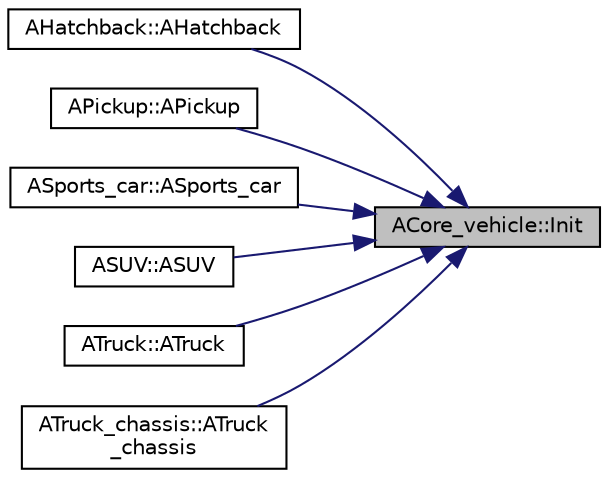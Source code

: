 digraph "ACore_vehicle::Init"
{
 // LATEX_PDF_SIZE
  edge [fontname="Helvetica",fontsize="10",labelfontname="Helvetica",labelfontsize="10"];
  node [fontname="Helvetica",fontsize="10",shape=record];
  rankdir="RL";
  Node1 [label="ACore_vehicle::Init",height=0.2,width=0.4,color="black", fillcolor="grey75", style="filled", fontcolor="black",tooltip="차량 종류에 따라 초기화"];
  Node1 -> Node2 [dir="back",color="midnightblue",fontsize="10",style="solid"];
  Node2 [label="AHatchback::AHatchback",height=0.2,width=0.4,color="black", fillcolor="white", style="filled",URL="$class_a_hatchback.html#af3b579948c80d91f53bc6e9253576f6e",tooltip=" "];
  Node1 -> Node3 [dir="back",color="midnightblue",fontsize="10",style="solid"];
  Node3 [label="APickup::APickup",height=0.2,width=0.4,color="black", fillcolor="white", style="filled",URL="$class_a_pickup.html#ae49b335c7a1d179e11aff91c30f67f5b",tooltip=" "];
  Node1 -> Node4 [dir="back",color="midnightblue",fontsize="10",style="solid"];
  Node4 [label="ASports_car::ASports_car",height=0.2,width=0.4,color="black", fillcolor="white", style="filled",URL="$class_a_sports__car.html#a7cc7add3d056b74694ac112fea5f6ce7",tooltip=" "];
  Node1 -> Node5 [dir="back",color="midnightblue",fontsize="10",style="solid"];
  Node5 [label="ASUV::ASUV",height=0.2,width=0.4,color="black", fillcolor="white", style="filled",URL="$class_a_s_u_v.html#ab480e5952cb779f24829eba38d67417c",tooltip=" "];
  Node1 -> Node6 [dir="back",color="midnightblue",fontsize="10",style="solid"];
  Node6 [label="ATruck::ATruck",height=0.2,width=0.4,color="black", fillcolor="white", style="filled",URL="$class_a_truck.html#ae072caddaa4c0e8410cbea30b666c948",tooltip=" "];
  Node1 -> Node7 [dir="back",color="midnightblue",fontsize="10",style="solid"];
  Node7 [label="ATruck_chassis::ATruck\l_chassis",height=0.2,width=0.4,color="black", fillcolor="white", style="filled",URL="$class_a_truck__chassis.html#ae23a95068674e2d8ad887f827d091c7b",tooltip=" "];
}
